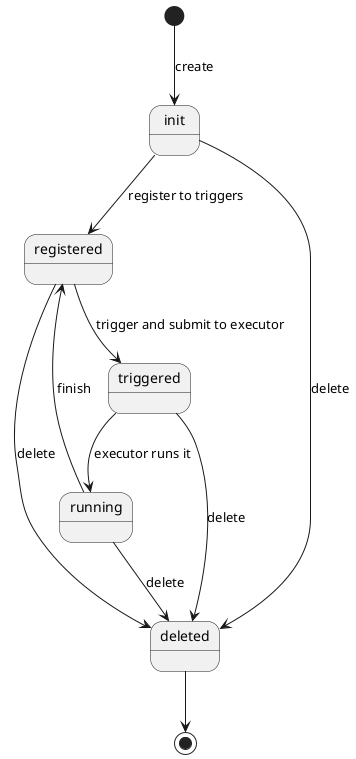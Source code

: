@startuml

[*] --> init: create

init --> registered: register to triggers

registered --> triggered: trigger and submit to executor

triggered --> running: executor runs it

running --> registered: finish

init --> deleted: delete
registered --> deleted: delete
triggered --> deleted: delete
running --> deleted: delete

deleted --> [*]

@enduml
